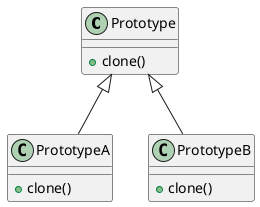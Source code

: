 @startuml Prototype
class Prototype{
+clone()
}

class PrototypeA{
+clone()
}

class PrototypeB{
+clone()
}

Prototype <|-- PrototypeA
Prototype <|-- PrototypeB

@enduml